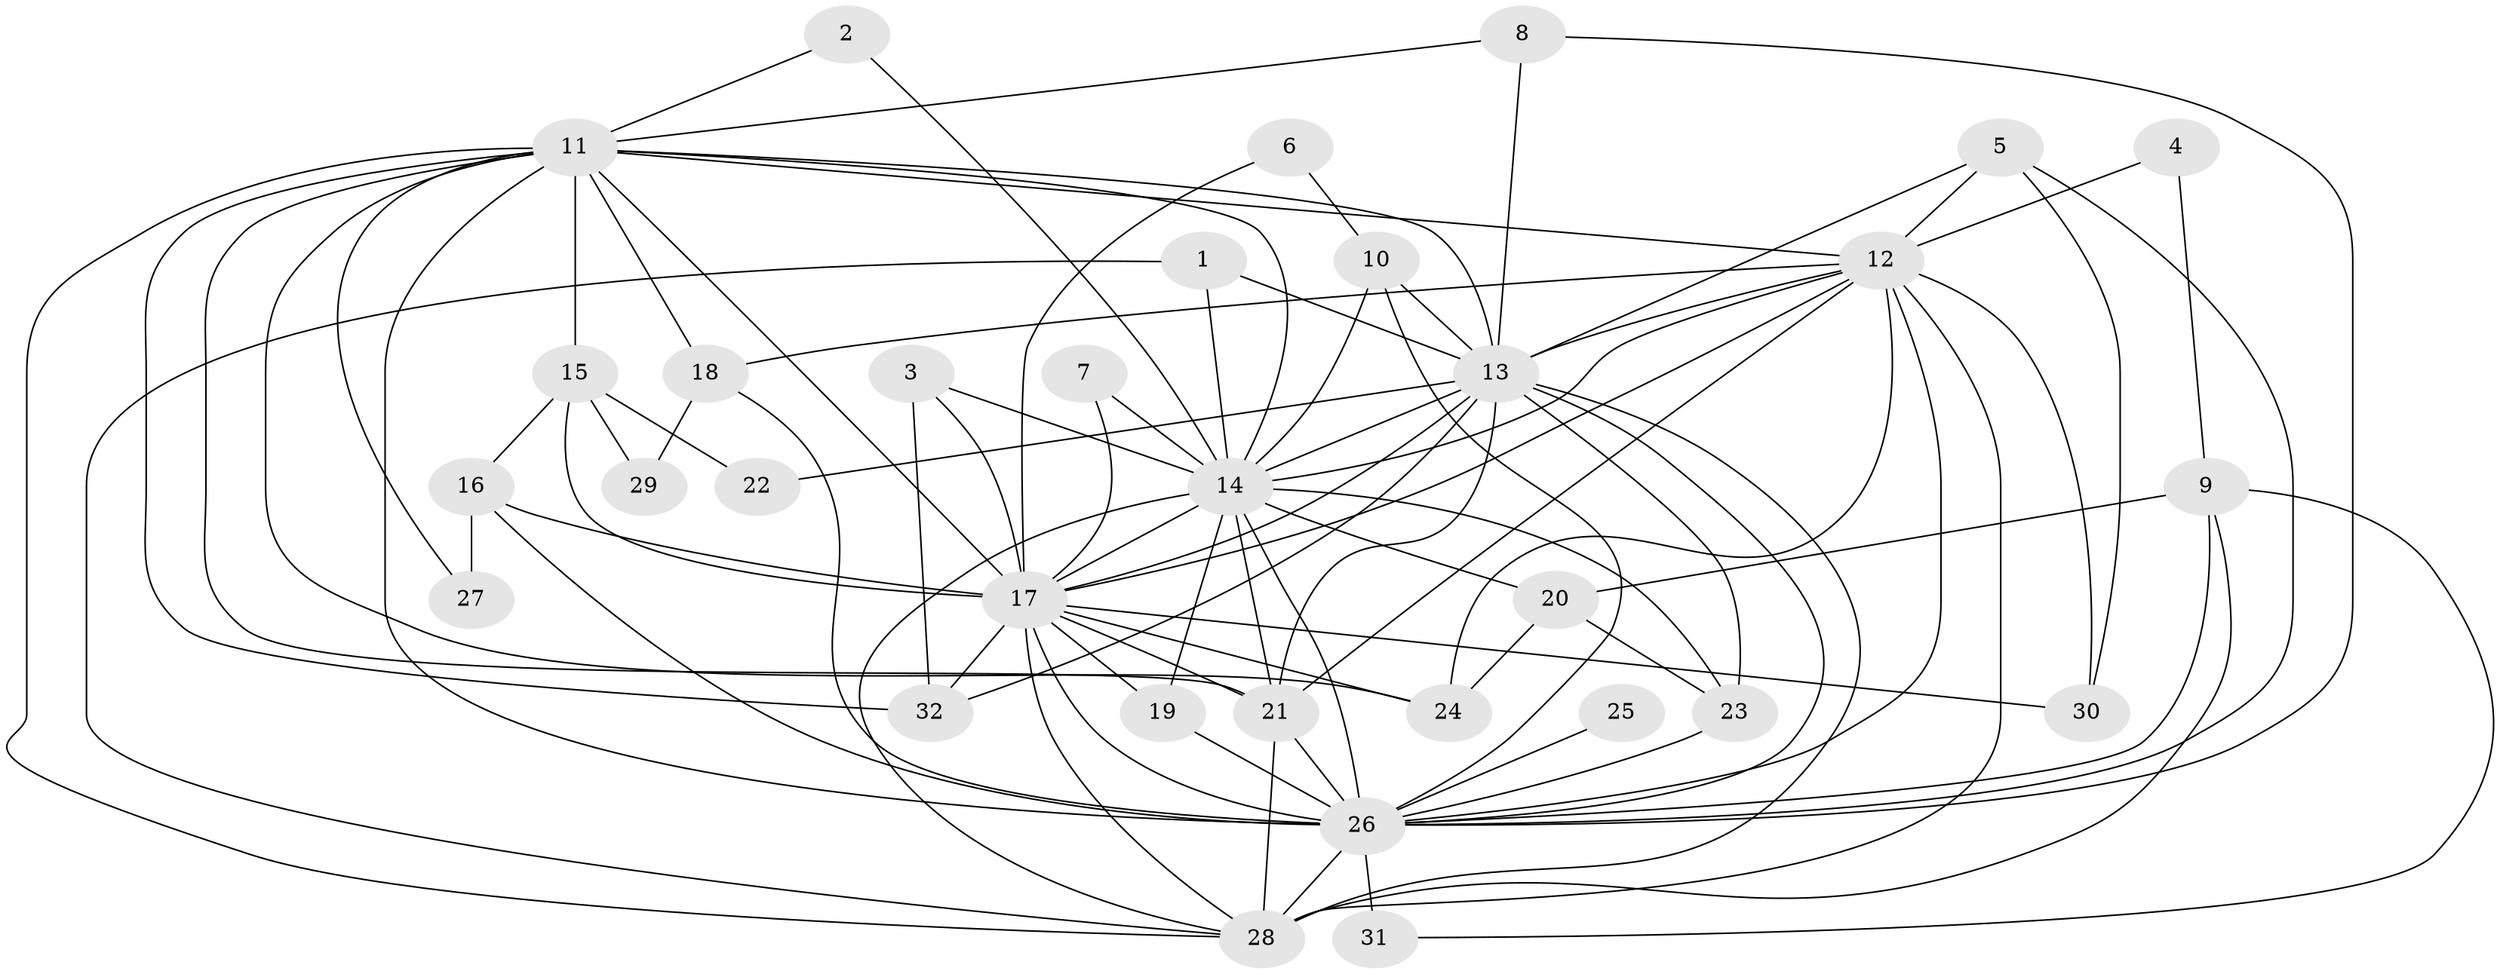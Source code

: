 // original degree distribution, {13: 0.015873015873015872, 17: 0.031746031746031744, 19: 0.015873015873015872, 16: 0.015873015873015872, 18: 0.047619047619047616, 14: 0.015873015873015872, 10: 0.015873015873015872, 6: 0.015873015873015872, 3: 0.19047619047619047, 2: 0.49206349206349204, 4: 0.1111111111111111, 5: 0.031746031746031744}
// Generated by graph-tools (version 1.1) at 2025/49/03/09/25 03:49:35]
// undirected, 32 vertices, 89 edges
graph export_dot {
graph [start="1"]
  node [color=gray90,style=filled];
  1;
  2;
  3;
  4;
  5;
  6;
  7;
  8;
  9;
  10;
  11;
  12;
  13;
  14;
  15;
  16;
  17;
  18;
  19;
  20;
  21;
  22;
  23;
  24;
  25;
  26;
  27;
  28;
  29;
  30;
  31;
  32;
  1 -- 13 [weight=1.0];
  1 -- 14 [weight=1.0];
  1 -- 28 [weight=1.0];
  2 -- 11 [weight=1.0];
  2 -- 14 [weight=1.0];
  3 -- 14 [weight=1.0];
  3 -- 17 [weight=1.0];
  3 -- 32 [weight=1.0];
  4 -- 9 [weight=1.0];
  4 -- 12 [weight=1.0];
  5 -- 12 [weight=1.0];
  5 -- 13 [weight=1.0];
  5 -- 26 [weight=1.0];
  5 -- 30 [weight=1.0];
  6 -- 10 [weight=1.0];
  6 -- 17 [weight=1.0];
  7 -- 14 [weight=1.0];
  7 -- 17 [weight=1.0];
  8 -- 11 [weight=1.0];
  8 -- 13 [weight=1.0];
  8 -- 26 [weight=1.0];
  9 -- 20 [weight=1.0];
  9 -- 26 [weight=2.0];
  9 -- 28 [weight=1.0];
  9 -- 31 [weight=1.0];
  10 -- 13 [weight=1.0];
  10 -- 14 [weight=1.0];
  10 -- 26 [weight=1.0];
  11 -- 12 [weight=1.0];
  11 -- 13 [weight=1.0];
  11 -- 14 [weight=1.0];
  11 -- 15 [weight=1.0];
  11 -- 17 [weight=2.0];
  11 -- 18 [weight=1.0];
  11 -- 21 [weight=1.0];
  11 -- 24 [weight=1.0];
  11 -- 26 [weight=3.0];
  11 -- 27 [weight=1.0];
  11 -- 28 [weight=1.0];
  11 -- 32 [weight=1.0];
  12 -- 13 [weight=1.0];
  12 -- 14 [weight=1.0];
  12 -- 17 [weight=3.0];
  12 -- 18 [weight=1.0];
  12 -- 21 [weight=1.0];
  12 -- 24 [weight=2.0];
  12 -- 26 [weight=2.0];
  12 -- 28 [weight=2.0];
  12 -- 30 [weight=1.0];
  13 -- 14 [weight=1.0];
  13 -- 17 [weight=3.0];
  13 -- 21 [weight=1.0];
  13 -- 22 [weight=1.0];
  13 -- 23 [weight=2.0];
  13 -- 26 [weight=2.0];
  13 -- 28 [weight=1.0];
  13 -- 32 [weight=1.0];
  14 -- 17 [weight=2.0];
  14 -- 19 [weight=1.0];
  14 -- 20 [weight=1.0];
  14 -- 21 [weight=1.0];
  14 -- 23 [weight=1.0];
  14 -- 26 [weight=2.0];
  14 -- 28 [weight=2.0];
  15 -- 16 [weight=1.0];
  15 -- 17 [weight=1.0];
  15 -- 22 [weight=1.0];
  15 -- 29 [weight=1.0];
  16 -- 17 [weight=2.0];
  16 -- 26 [weight=1.0];
  16 -- 27 [weight=1.0];
  17 -- 19 [weight=1.0];
  17 -- 21 [weight=2.0];
  17 -- 24 [weight=1.0];
  17 -- 26 [weight=4.0];
  17 -- 28 [weight=2.0];
  17 -- 30 [weight=1.0];
  17 -- 32 [weight=1.0];
  18 -- 26 [weight=1.0];
  18 -- 29 [weight=1.0];
  19 -- 26 [weight=1.0];
  20 -- 23 [weight=1.0];
  20 -- 24 [weight=1.0];
  21 -- 26 [weight=3.0];
  21 -- 28 [weight=1.0];
  23 -- 26 [weight=1.0];
  25 -- 26 [weight=2.0];
  26 -- 28 [weight=2.0];
  26 -- 31 [weight=2.0];
}

